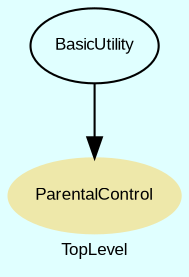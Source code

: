 digraph TopLevel {
    compound = true
    bgcolor = lightcyan1
    fontname = Arial
    fontsize = 8
    label = "TopLevel"
    node [
        fontname = Arial,
        fontsize = 8,
        color = black
    ]

    ParentalControl [
        fontcolor = black,
        URL = "classes/ParentalControl.html",
        shape = ellipse,
        color = palegoldenrod,
        style = filled,
        label = "ParentalControl"
    ]

    BasicUtility [
        URL = "classes/BasicUtility.html",
        label = "BasicUtility"
    ]

    BasicUtility -> ParentalControl [

    ]

}

